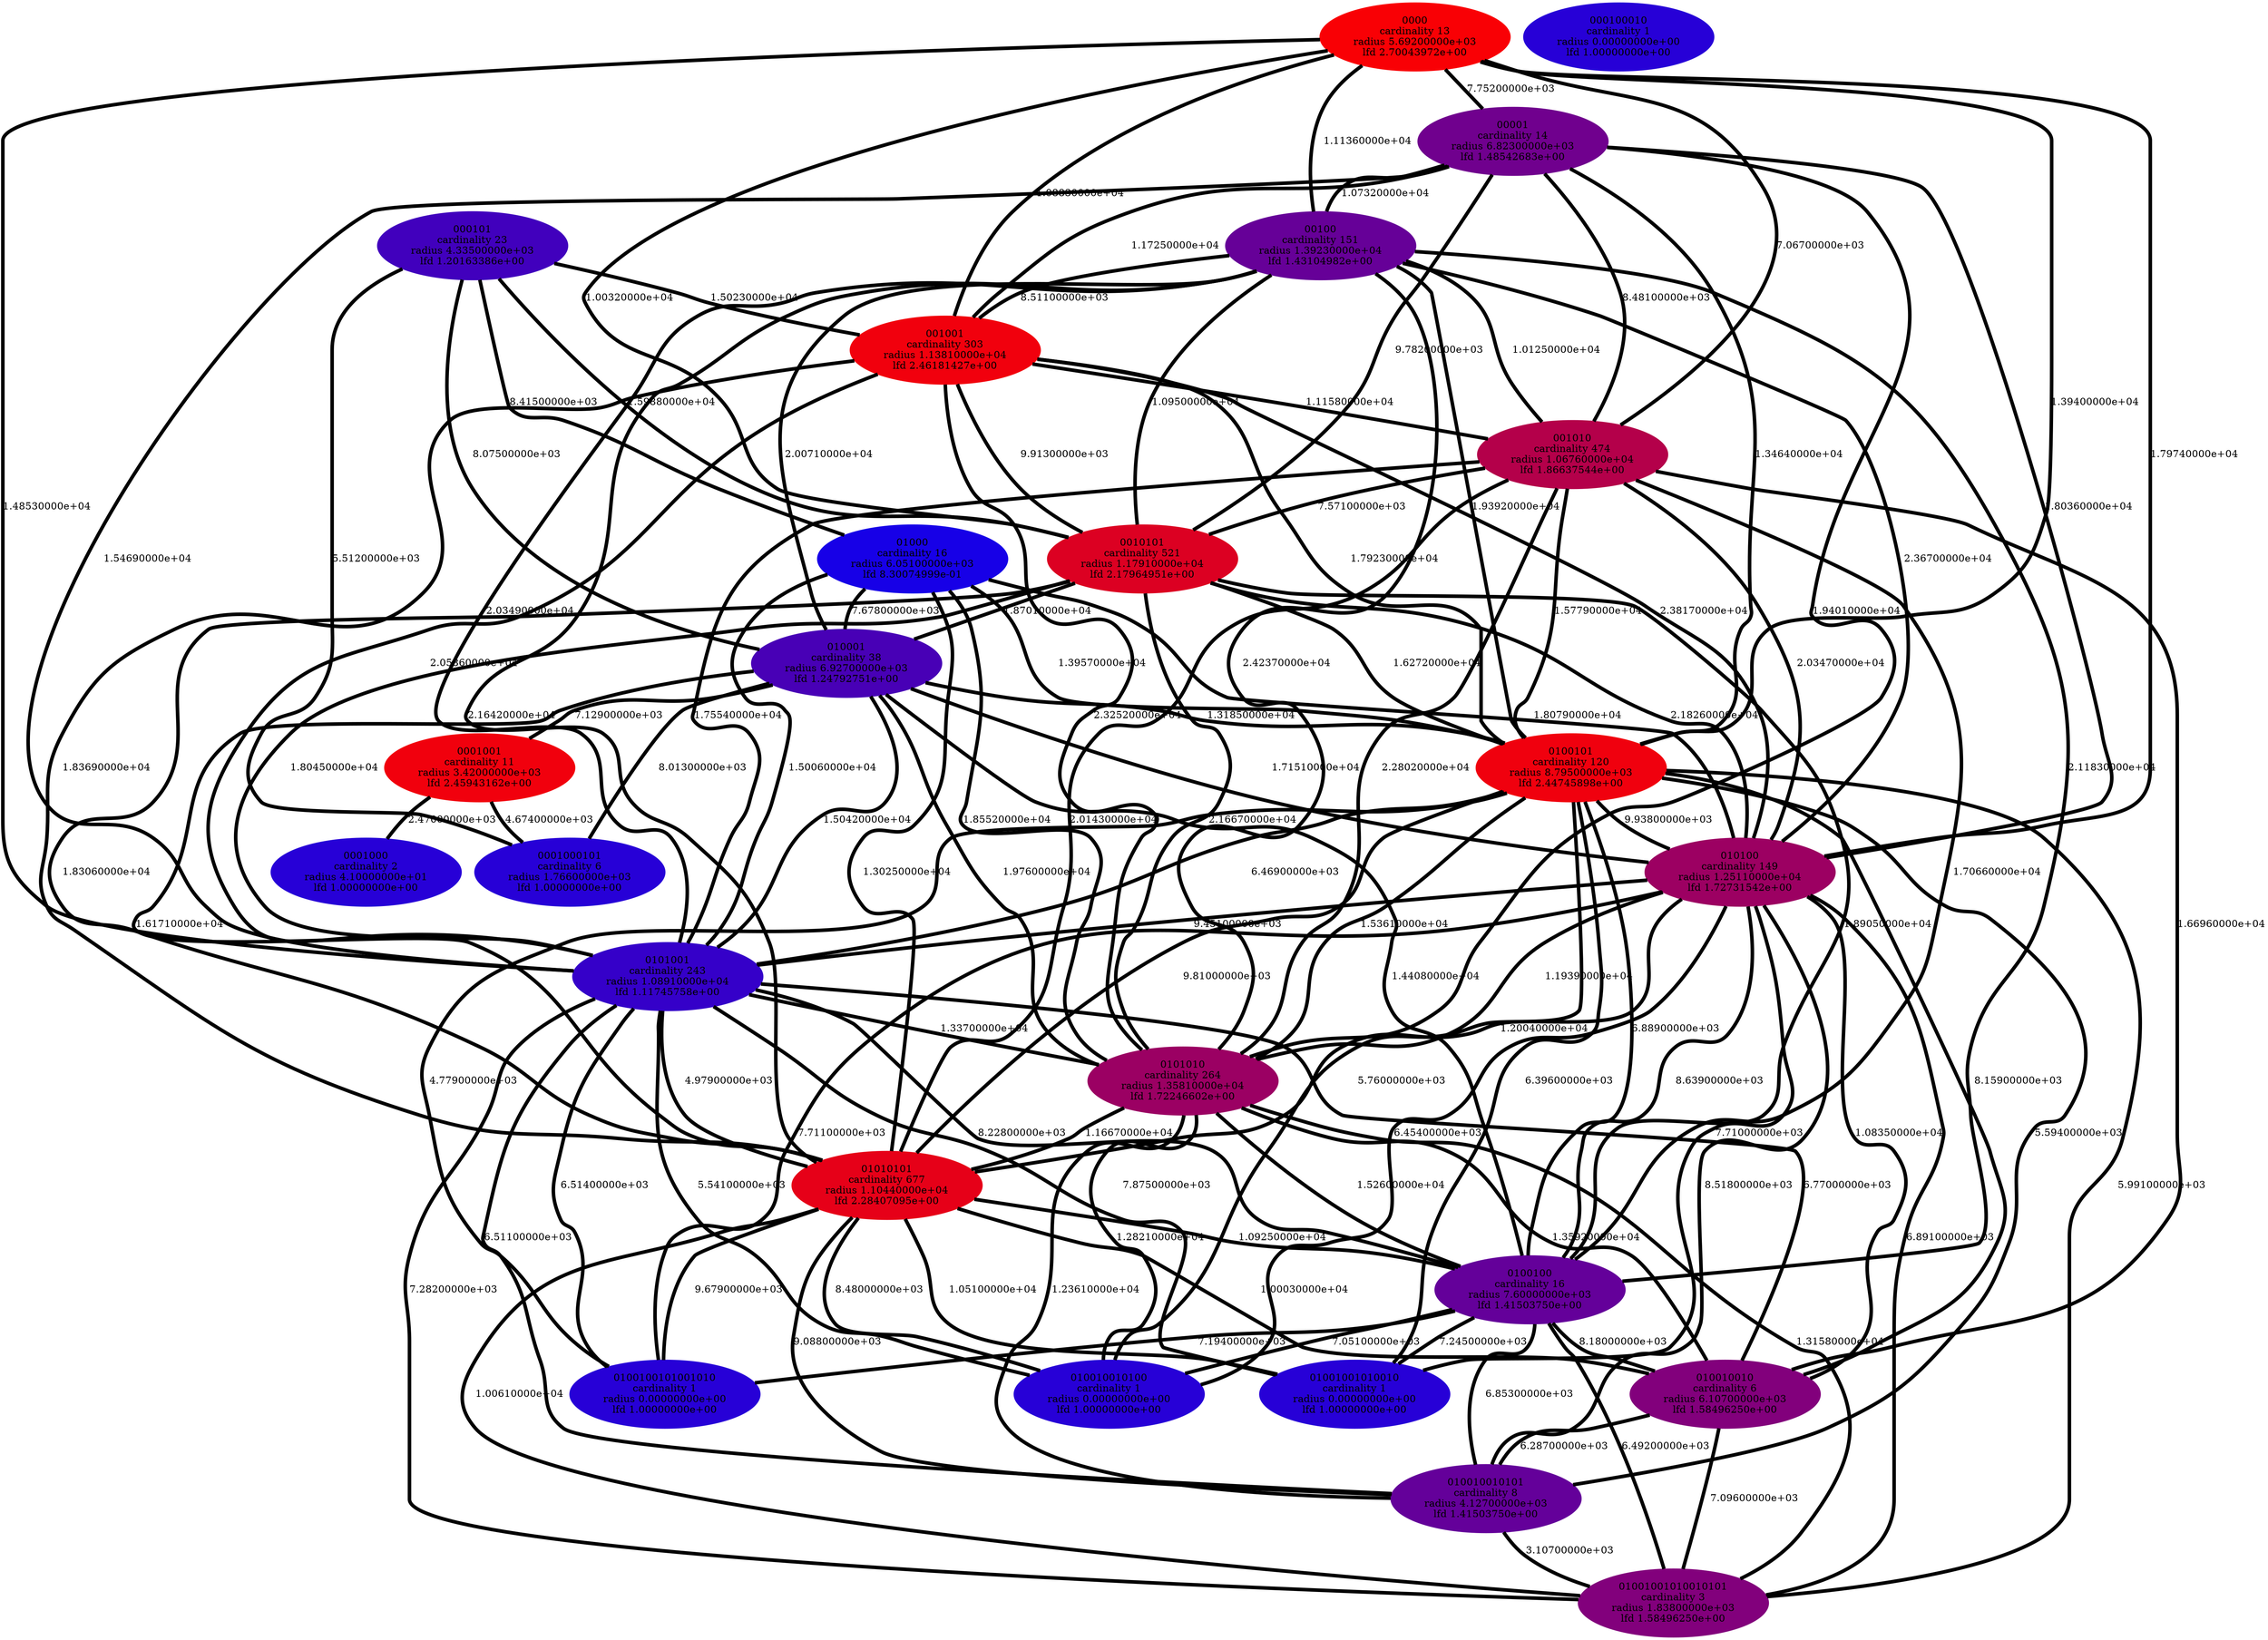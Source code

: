 graph graph_neighborhood_optimal_5 {
    edge[style=solid, penwidth="5", labeldistance="10"]
    010010010100 [label="010010010100\ncardinality 1\nradius 0.00000000e+00\nlfd 1.00000000e+00", color="#2700D7", style="filled"]
    00001 [label="00001\ncardinality 14\nradius 6.82300000e+03\nlfd 1.48542683e+00", color="#70008E", style="filled"]
    000101 [label="000101\ncardinality 23\nradius 4.33500000e+03\nlfd 1.20163386e+00", color="#4100BD", style="filled"]
    00100 [label="00100\ncardinality 151\nradius 1.39230000e+04\nlfd 1.43104982e+00", color="#660098", style="filled"]
    0101001 [label="0101001\ncardinality 243\nradius 1.08910000e+04\nlfd 1.11745758e+00", color="#3500C9", style="filled"]
    0100100 [label="0100100\ncardinality 16\nradius 7.60000000e+03\nlfd 1.41503750e+00", color="#64009A", style="filled"]
    000100010 [label="000100010\ncardinality 1\nradius 0.00000000e+00\nlfd 1.00000000e+00", color="#2700D7", style="filled"]
    010100 [label="010100\ncardinality 149\nradius 1.25110000e+04\nlfd 1.72731542e+00", color="#9C0062", style="filled"]
    01001001010010 [label="01001001010010\ncardinality 1\nradius 0.00000000e+00\nlfd 1.00000000e+00", color="#2700D7", style="filled"]
    001010 [label="001010\ncardinality 474\nradius 1.06760000e+04\nlfd 1.86637544e+00", color="#B4004A", style="filled"]
    0001000101 [label="0001000101\ncardinality 6\nradius 1.76600000e+03\nlfd 1.00000000e+00", color="#2700D7", style="filled"]
    010001 [label="010001\ncardinality 38\nradius 6.92700000e+03\nlfd 1.24792751e+00", color="#4800B6", style="filled"]
    01010101 [label="01010101\ncardinality 677\nradius 1.10440000e+04\nlfd 2.28407095e+00", color="#E60018", style="filled"]
    01000 [label="01000\ncardinality 16\nradius 6.05100000e+03\nlfd 8.30074999e-01", color="#1700E7", style="filled"]
    010010010 [label="010010010\ncardinality 6\nradius 6.10700000e+03\nlfd 1.58496250e+00", color="#82007C", style="filled"]
    0101010 [label="0101010\ncardinality 264\nradius 1.35810000e+04\nlfd 1.72246602e+00", color="#9B0063", style="filled"]
    0010101 [label="0010101\ncardinality 521\nradius 1.17910000e+04\nlfd 2.17964951e+00", color="#DC0022", style="filled"]
    0100101 [label="0100101\ncardinality 120\nradius 8.79500000e+03\nlfd 2.44745898e+00", color="#F0000E", style="filled"]
    0000 [label="0000\ncardinality 13\nradius 5.69200000e+03\nlfd 2.70043972e+00", color="#F90005", style="filled"]
    01001001010010101 [label="01001001010010101\ncardinality 3\nradius 1.83800000e+03\nlfd 1.58496250e+00", color="#82007C", style="filled"]
    0100100101001010 [label="0100100101001010\ncardinality 1\nradius 0.00000000e+00\nlfd 1.00000000e+00", color="#2700D7", style="filled"]
    001001 [label="001001\ncardinality 303\nradius 1.13810000e+04\nlfd 2.46181427e+00", color="#F1000D", style="filled"]
    0001001 [label="0001001\ncardinality 11\nradius 3.42000000e+03\nlfd 2.45943162e+00", color="#F1000D", style="filled"]
    010010010101 [label="010010010101\ncardinality 8\nradius 4.12700000e+03\nlfd 1.41503750e+00", color="#64009A", style="filled"]
    0001000 [label="0001000\ncardinality 2\nradius 4.10000000e+01\nlfd 1.00000000e+00", color="#2700D7", style="filled"]
    0010101 -- 010100 [label="2.18260000e+04"]
    010001 -- 0100101 [label="1.31850000e+04"]
    00001 -- 001010 [label="8.48100000e+03"]
    00001 -- 010100 [label="1.80360000e+04"]
    001010 -- 0100100 [label="1.70660000e+04"]
    0010101 -- 0101010 [label="2.16670000e+04"]
    0101001 -- 010010010101 [label="6.51100000e+03"]
    0101010 -- 0100100 [label="1.52600000e+04"]
    001010 -- 0101001 [label="1.75540000e+04"]
    0100101 -- 0101001 [label="6.46900000e+03"]
    001010 -- 01010101 [label="2.01430000e+04"]
    010100 -- 01001001010010101 [label="6.89100000e+03"]
    0101001 -- 01001001010010 [label="7.87500000e+03"]
    01010101 -- 01001001010010101 [label="1.00610000e+04"]
    0101010 -- 010010010100 [label="1.28210000e+04"]
    000101 -- 0001000101 [label="5.51200000e+03"]
    010001 -- 0001001 [label="7.12900000e+03"]
    001010 -- 010010010 [label="1.66960000e+04"]
    010100 -- 0100100101001010 [label="7.71100000e+03"]
    010010010 -- 010010010101 [label="6.28700000e+03"]
    0000 -- 0101001 [label="1.48530000e+04"]
    00001 -- 001001 [label="1.17250000e+04"]
    0101001 -- 01001001010010101 [label="7.28200000e+03"]
    010100 -- 0101010 [label="1.19390000e+04"]
    0000 -- 001010 [label="7.06700000e+03"]
    0100101 -- 01010101 [label="9.81000000e+03"]
    0010101 -- 01010101 [label="1.83060000e+04"]
    00100 -- 0010101 [label="1.09500000e+04"]
    0100101 -- 0100100 [label="6.88900000e+03"]
    00001 -- 0101001 [label="1.54690000e+04"]
    010001 -- 0101010 [label="1.97600000e+04"]
    01010101 -- 010010010100 [label="8.48000000e+03"]
    000101 -- 0010101 [label="1.59880000e+04"]
    00001 -- 0101010 [label="1.94010000e+04"]
    0101001 -- 0101010 [label="1.33700000e+04"]
    0010101 -- 0100100 [label="1.89050000e+04"]
    0101001 -- 010010010100 [label="5.54100000e+03"]
    010100 -- 0100100 [label="8.63900000e+03"]
    00001 -- 0010101 [label="9.78200000e+03"]
    0101001 -- 010010010 [label="6.77000000e+03"]
    010100 -- 010010010100 [label="6.45400000e+03"]
    001001 -- 010100 [label="2.38170000e+04"]
    0000 -- 0010101 [label="1.00320000e+04"]
    00100 -- 01010101 [label="2.16420000e+04"]
    0100100 -- 0100100101001010 [label="7.19400000e+03"]
    0010101 -- 0101001 [label="1.80450000e+04"]
    01010101 -- 010010010 [label="1.00030000e+04"]
    001001 -- 0101010 [label="2.32520000e+04"]
    001001 -- 001010 [label="1.11580000e+04"]
    010010010101 -- 01001001010010101 [label="3.10700000e+03"]
    0101001 -- 01010101 [label="4.97900000e+03"]
    0010101 -- 0100101 [label="1.62720000e+04"]
    010100 -- 01010101 [label="1.20040000e+04"]
    0010101 -- 010001 [label="1.87010000e+04"]
    010001 -- 0101001 [label="1.50420000e+04"]
    0000 -- 001001 [label="1.08830000e+04"]
    0100100 -- 01001001010010 [label="7.24500000e+03"]
    01000 -- 0101010 [label="1.85520000e+04"]
    01010101 -- 0100100 [label="1.09250000e+04"]
    0001001 -- 0001000101 [label="4.67400000e+03"]
    0000 -- 00100 [label="1.11360000e+04"]
    00100 -- 010001 [label="2.00710000e+04"]
    0100101 -- 010010010 [label="8.15900000e+03"]
    010001 -- 0001000101 [label="8.01300000e+03"]
    0101001 -- 0100100 [label="8.22800000e+03"]
    0100101 -- 01001001010010101 [label="5.99100000e+03"]
    001010 -- 0100101 [label="1.57790000e+04"]
    001001 -- 0010101 [label="9.91300000e+03"]
    001010 -- 0010101 [label="7.57100000e+03"]
    0100100 -- 010010010 [label="8.18000000e+03"]
    01000 -- 0100101 [label="1.39570000e+04"]
    0100101 -- 010010010101 [label="5.59400000e+03"]
    000101 -- 010001 [label="8.07500000e+03"]
    010100 -- 010010010 [label="1.08350000e+04"]
    0100101 -- 01001001010010 [label="6.39600000e+03"]
    01010101 -- 0100100101001010 [label="9.67900000e+03"]
    00001 -- 00100 [label="1.07320000e+04"]
    00100 -- 0101001 [label="2.03490000e+04"]
    0101010 -- 01001001010010101 [label="1.31580000e+04"]
    010100 -- 010010010101 [label="8.51800000e+03"]
    010001 -- 010100 [label="1.71510000e+04"]
    01000 -- 010001 [label="7.67800000e+03"]
    001001 -- 0100101 [label="1.79230000e+04"]
    01010101 -- 01001001010010 [label="1.05100000e+04"]
    0100101 -- 0101010 [label="1.53610000e+04"]
    01000 -- 01010101 [label="1.30250000e+04"]
    00100 -- 001001 [label="8.51100000e+03"]
    00100 -- 0101010 [label="2.42370000e+04"]
    0101010 -- 010010010101 [label="1.23610000e+04"]
    0000 -- 00001 [label="7.75200000e+03"]
    0100100 -- 010010010101 [label="6.85300000e+03"]
    0100101 -- 010100 [label="9.93800000e+03"]
    001001 -- 01010101 [label="1.83690000e+04"]
    01000 -- 0101001 [label="1.50060000e+04"]
    001010 -- 010100 [label="2.03470000e+04"]
    010001 -- 01010101 [label="1.61710000e+04"]
    0101010 -- 010010010 [label="1.35920000e+04"]
    0100101 -- 0100100101001010 [label="4.77900000e+03"]
    0101001 -- 0100100101001010 [label="6.51400000e+03"]
    001001 -- 0101001 [label="2.05860000e+04"]
    0101010 -- 01010101 [label="1.16670000e+04"]
    0100101 -- 010010010100 [label="5.76000000e+03"]
    0100100 -- 010010010100 [label="7.05100000e+03"]
    010001 -- 0100100 [label="1.44080000e+04"]
    00001 -- 0100101 [label="1.34640000e+04"]
    000101 -- 01000 [label="8.41500000e+03"]
    001010 -- 0101010 [label="2.28020000e+04"]
    00100 -- 0100101 [label="1.93920000e+04"]
    00100 -- 010100 [label="2.36700000e+04"]
    010010010 -- 01001001010010101 [label="7.09600000e+03"]
    0001001 -- 0001000 [label="2.47000000e+03"]
    0000 -- 010100 [label="1.79740000e+04"]
    000101 -- 001001 [label="1.50230000e+04"]
    010100 -- 01001001010010 [label="7.71000000e+03"]
    0000 -- 0100101 [label="1.39400000e+04"]
    01010101 -- 010010010101 [label="9.08800000e+03"]
    010100 -- 0101001 [label="9.45100000e+03"]
    01000 -- 010100 [label="1.80790000e+04"]
    0100100 -- 01001001010010101 [label="6.49200000e+03"]
    00100 -- 0100100 [label="2.11830000e+04"]
    00100 -- 001010 [label="1.01250000e+04"]
}
